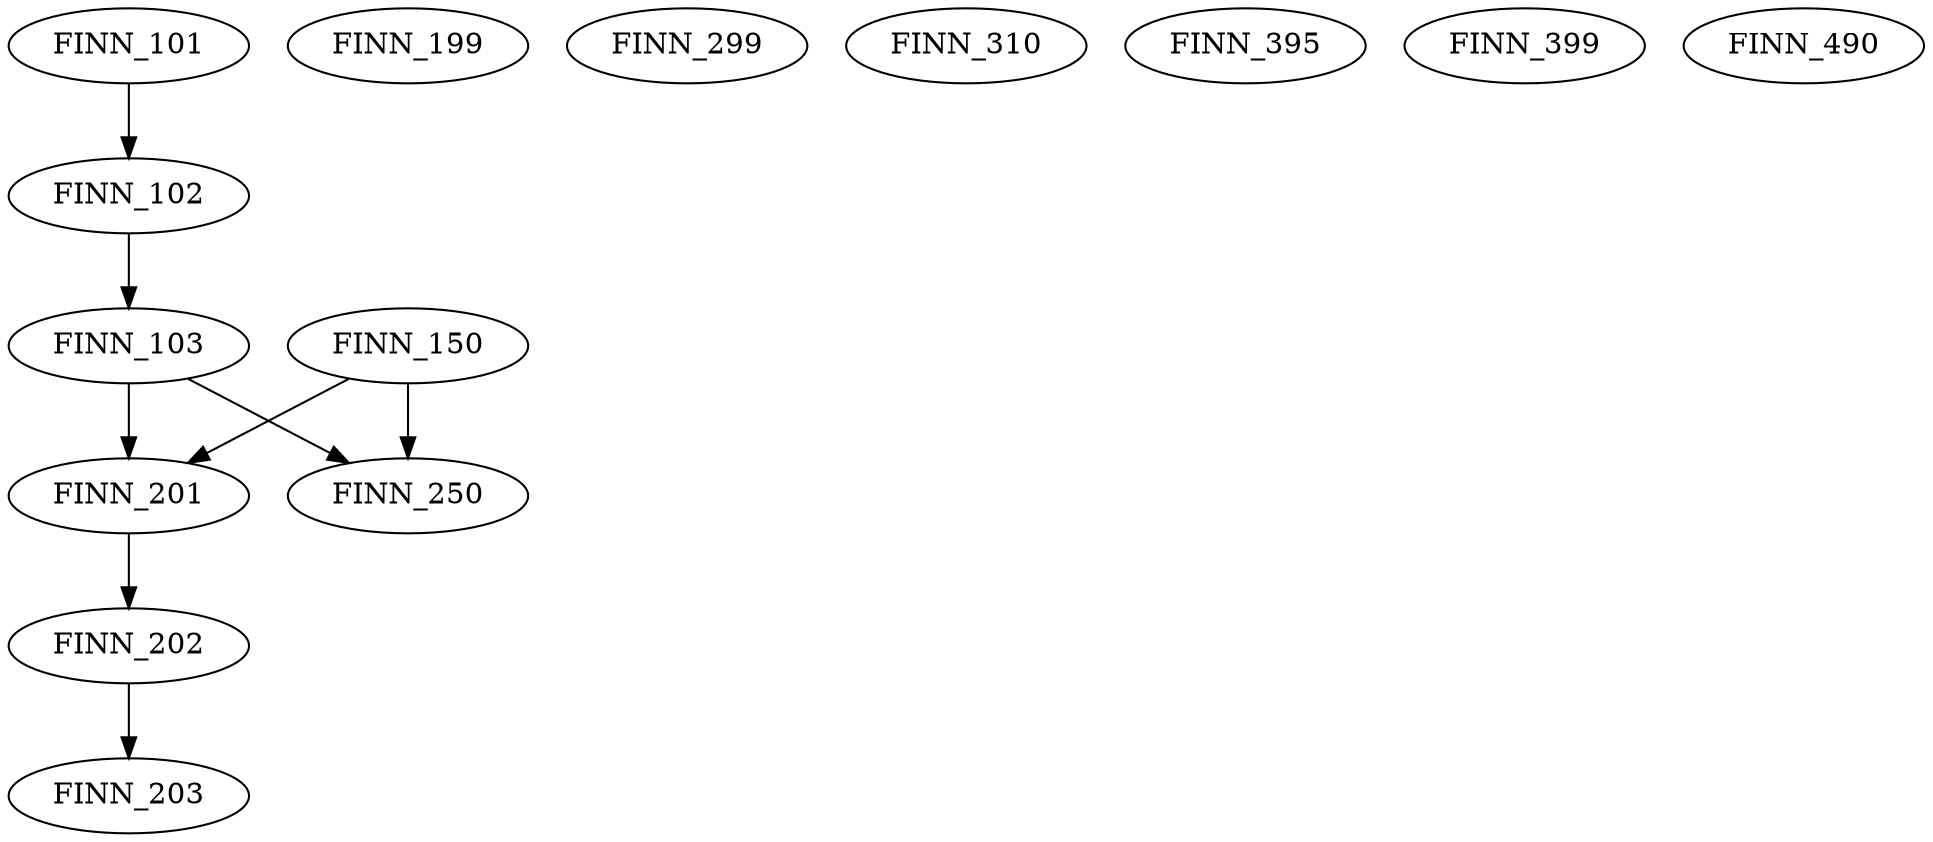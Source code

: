 digraph G {
    FINN_101;
    edge [color=black];
    FINN_101 -> FINN_102;
    edge [color=black];
    FINN_102 -> FINN_103;
    FINN_150;
    FINN_199;
    edge [color=black];
    FINN_103 -> FINN_201;
    FINN_150 -> FINN_201;
    edge [color=black];
    FINN_201 -> FINN_202;
    edge [color=black];
    FINN_202 -> FINN_203;
    edge [color=black];
    FINN_103 -> FINN_250;
    FINN_150 -> FINN_250;
    FINN_299;
    FINN_310;
    FINN_395;
    FINN_399;
    FINN_490;
}
